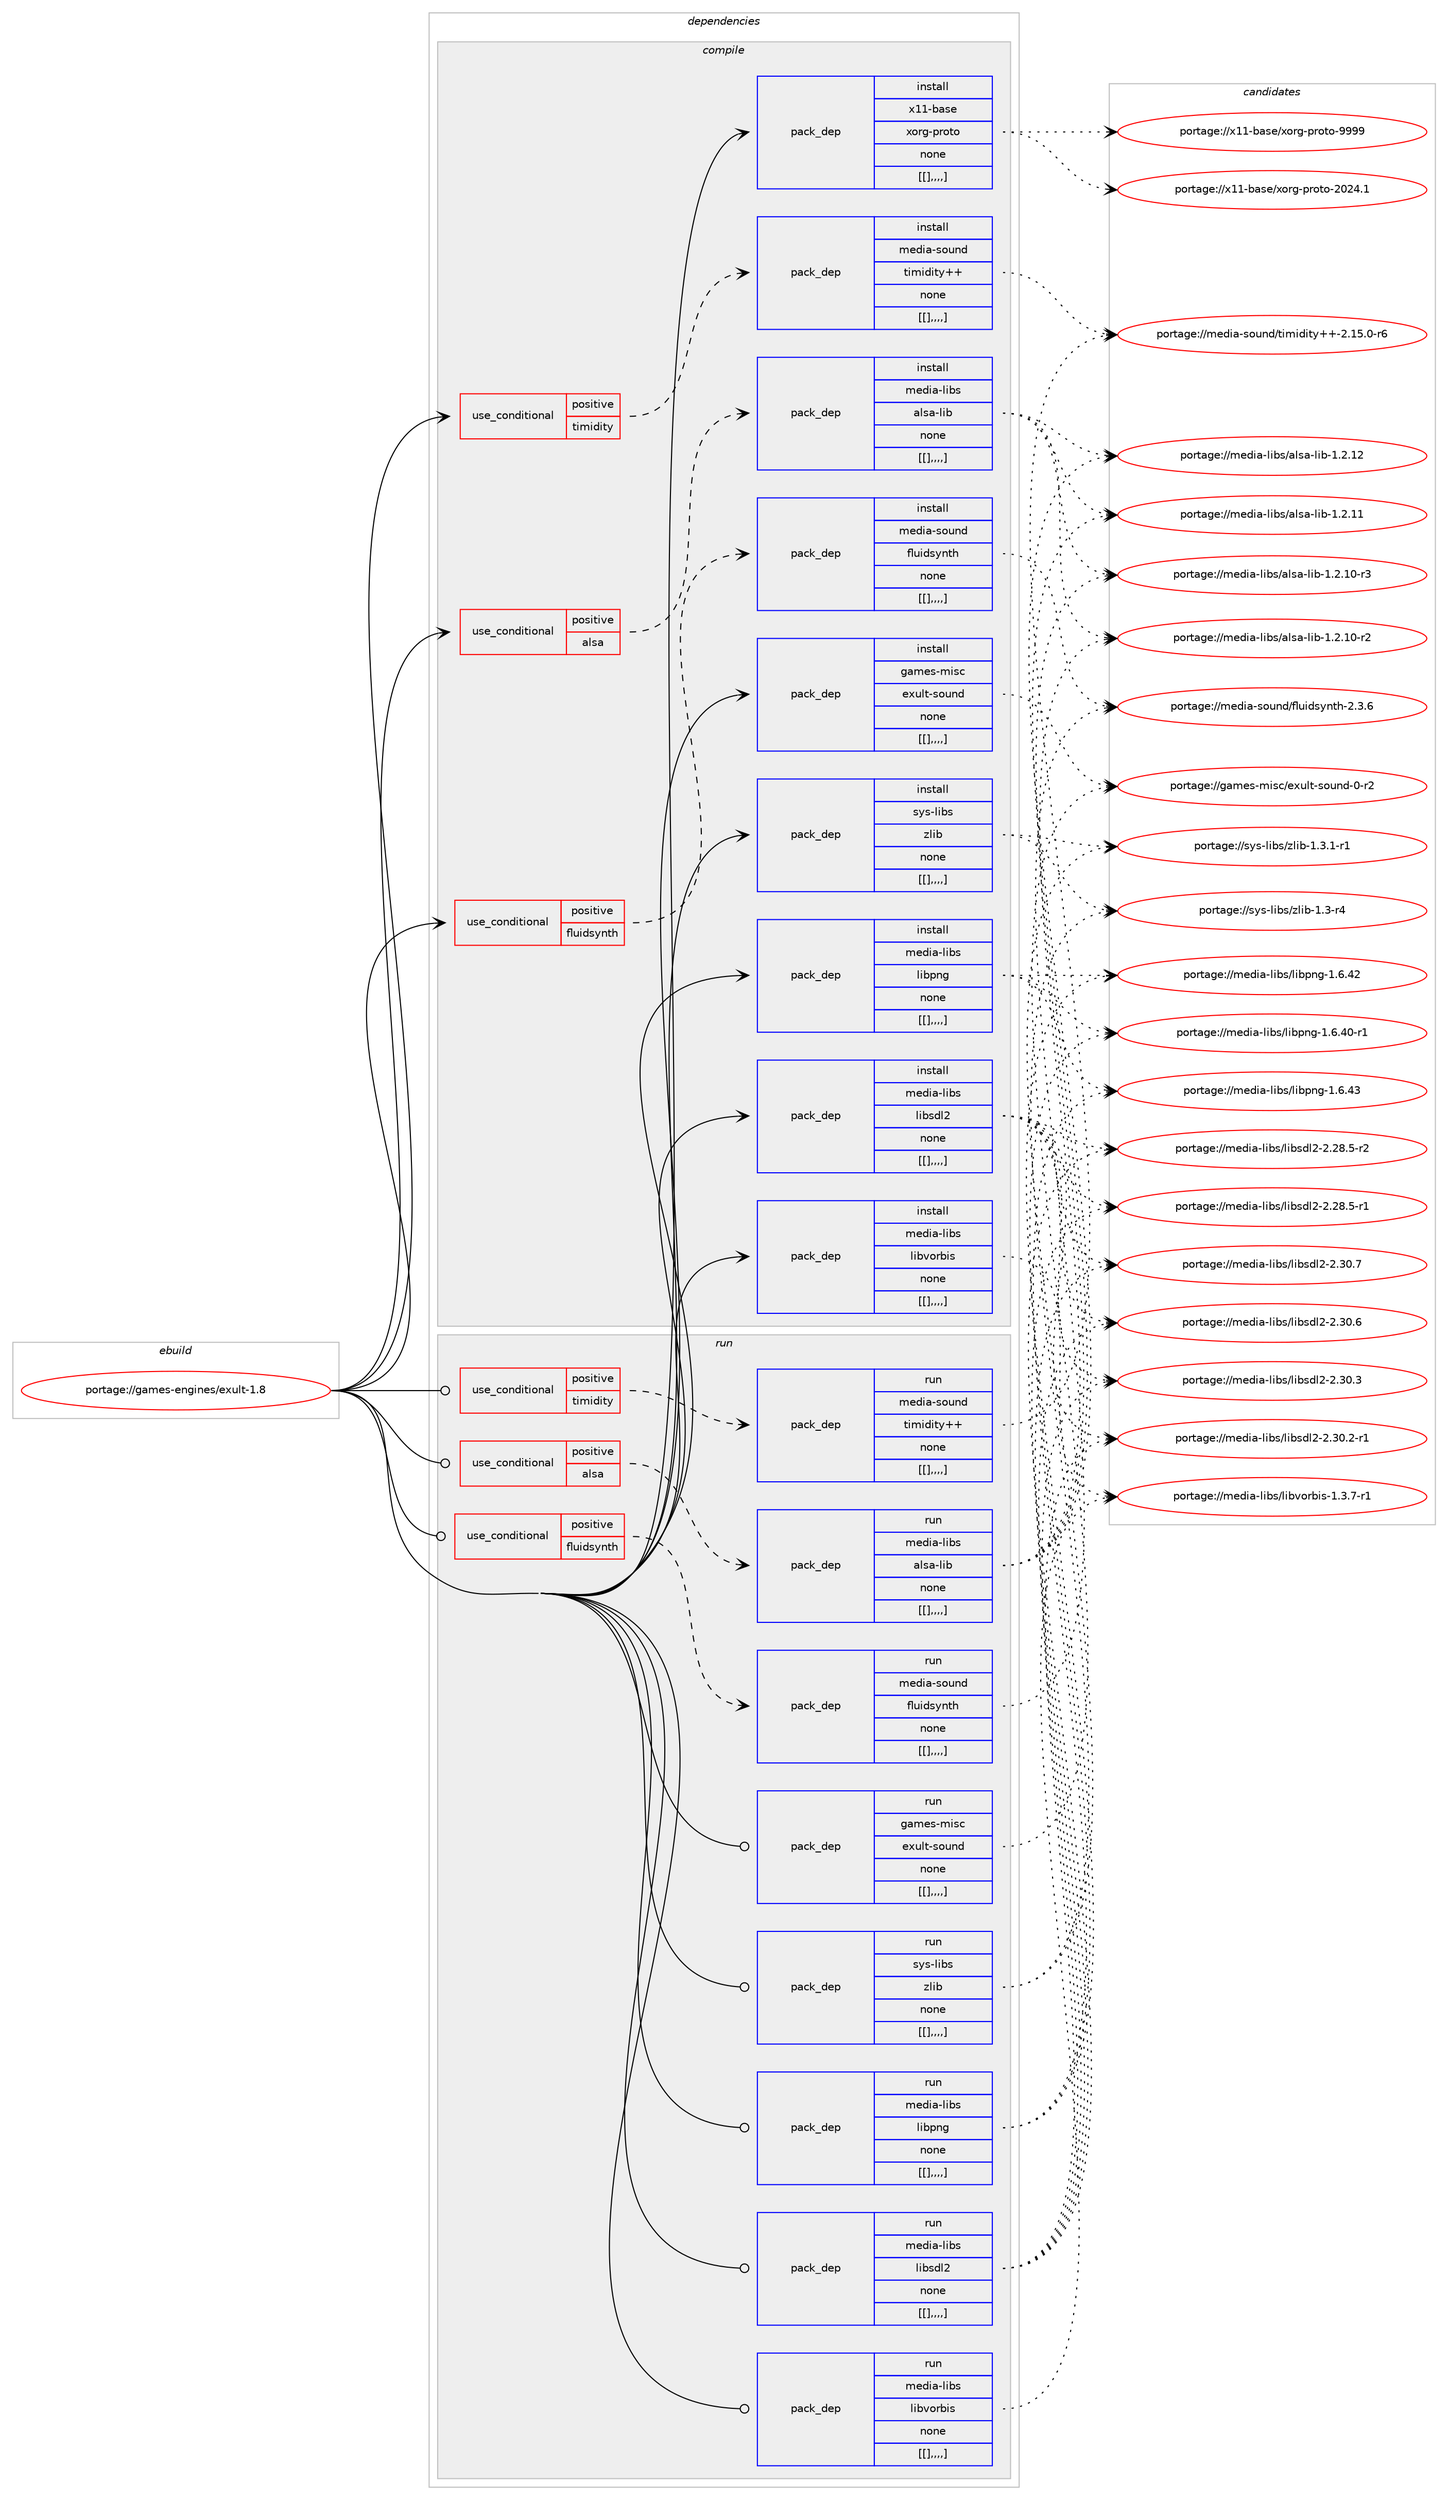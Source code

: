 digraph prolog {

# *************
# Graph options
# *************

newrank=true;
concentrate=true;
compound=true;
graph [rankdir=LR,fontname=Helvetica,fontsize=10,ranksep=1.5];#, ranksep=2.5, nodesep=0.2];
edge  [arrowhead=vee];
node  [fontname=Helvetica,fontsize=10];

# **********
# The ebuild
# **********

subgraph cluster_leftcol {
color=gray;
label=<<i>ebuild</i>>;
id [label="portage://games-engines/exult-1.8", color=red, width=4, href="../games-engines/exult-1.8.svg"];
}

# ****************
# The dependencies
# ****************

subgraph cluster_midcol {
color=gray;
label=<<i>dependencies</i>>;
subgraph cluster_compile {
fillcolor="#eeeeee";
style=filled;
label=<<i>compile</i>>;
subgraph cond65530 {
dependency232654 [label=<<TABLE BORDER="0" CELLBORDER="1" CELLSPACING="0" CELLPADDING="4"><TR><TD ROWSPAN="3" CELLPADDING="10">use_conditional</TD></TR><TR><TD>positive</TD></TR><TR><TD>alsa</TD></TR></TABLE>>, shape=none, color=red];
subgraph pack165639 {
dependency232655 [label=<<TABLE BORDER="0" CELLBORDER="1" CELLSPACING="0" CELLPADDING="4" WIDTH="220"><TR><TD ROWSPAN="6" CELLPADDING="30">pack_dep</TD></TR><TR><TD WIDTH="110">install</TD></TR><TR><TD>media-libs</TD></TR><TR><TD>alsa-lib</TD></TR><TR><TD>none</TD></TR><TR><TD>[[],,,,]</TD></TR></TABLE>>, shape=none, color=blue];
}
dependency232654:e -> dependency232655:w [weight=20,style="dashed",arrowhead="vee"];
}
id:e -> dependency232654:w [weight=20,style="solid",arrowhead="vee"];
subgraph cond65531 {
dependency232656 [label=<<TABLE BORDER="0" CELLBORDER="1" CELLSPACING="0" CELLPADDING="4"><TR><TD ROWSPAN="3" CELLPADDING="10">use_conditional</TD></TR><TR><TD>positive</TD></TR><TR><TD>fluidsynth</TD></TR></TABLE>>, shape=none, color=red];
subgraph pack165640 {
dependency232657 [label=<<TABLE BORDER="0" CELLBORDER="1" CELLSPACING="0" CELLPADDING="4" WIDTH="220"><TR><TD ROWSPAN="6" CELLPADDING="30">pack_dep</TD></TR><TR><TD WIDTH="110">install</TD></TR><TR><TD>media-sound</TD></TR><TR><TD>fluidsynth</TD></TR><TR><TD>none</TD></TR><TR><TD>[[],,,,]</TD></TR></TABLE>>, shape=none, color=blue];
}
dependency232656:e -> dependency232657:w [weight=20,style="dashed",arrowhead="vee"];
}
id:e -> dependency232656:w [weight=20,style="solid",arrowhead="vee"];
subgraph cond65532 {
dependency232658 [label=<<TABLE BORDER="0" CELLBORDER="1" CELLSPACING="0" CELLPADDING="4"><TR><TD ROWSPAN="3" CELLPADDING="10">use_conditional</TD></TR><TR><TD>positive</TD></TR><TR><TD>timidity</TD></TR></TABLE>>, shape=none, color=red];
subgraph pack165641 {
dependency232659 [label=<<TABLE BORDER="0" CELLBORDER="1" CELLSPACING="0" CELLPADDING="4" WIDTH="220"><TR><TD ROWSPAN="6" CELLPADDING="30">pack_dep</TD></TR><TR><TD WIDTH="110">install</TD></TR><TR><TD>media-sound</TD></TR><TR><TD>timidity++</TD></TR><TR><TD>none</TD></TR><TR><TD>[[],,,,]</TD></TR></TABLE>>, shape=none, color=blue];
}
dependency232658:e -> dependency232659:w [weight=20,style="dashed",arrowhead="vee"];
}
id:e -> dependency232658:w [weight=20,style="solid",arrowhead="vee"];
subgraph pack165642 {
dependency232660 [label=<<TABLE BORDER="0" CELLBORDER="1" CELLSPACING="0" CELLPADDING="4" WIDTH="220"><TR><TD ROWSPAN="6" CELLPADDING="30">pack_dep</TD></TR><TR><TD WIDTH="110">install</TD></TR><TR><TD>games-misc</TD></TR><TR><TD>exult-sound</TD></TR><TR><TD>none</TD></TR><TR><TD>[[],,,,]</TD></TR></TABLE>>, shape=none, color=blue];
}
id:e -> dependency232660:w [weight=20,style="solid",arrowhead="vee"];
subgraph pack165643 {
dependency232661 [label=<<TABLE BORDER="0" CELLBORDER="1" CELLSPACING="0" CELLPADDING="4" WIDTH="220"><TR><TD ROWSPAN="6" CELLPADDING="30">pack_dep</TD></TR><TR><TD WIDTH="110">install</TD></TR><TR><TD>media-libs</TD></TR><TR><TD>libpng</TD></TR><TR><TD>none</TD></TR><TR><TD>[[],,,,]</TD></TR></TABLE>>, shape=none, color=blue];
}
id:e -> dependency232661:w [weight=20,style="solid",arrowhead="vee"];
subgraph pack165644 {
dependency232662 [label=<<TABLE BORDER="0" CELLBORDER="1" CELLSPACING="0" CELLPADDING="4" WIDTH="220"><TR><TD ROWSPAN="6" CELLPADDING="30">pack_dep</TD></TR><TR><TD WIDTH="110">install</TD></TR><TR><TD>media-libs</TD></TR><TR><TD>libsdl2</TD></TR><TR><TD>none</TD></TR><TR><TD>[[],,,,]</TD></TR></TABLE>>, shape=none, color=blue];
}
id:e -> dependency232662:w [weight=20,style="solid",arrowhead="vee"];
subgraph pack165645 {
dependency232663 [label=<<TABLE BORDER="0" CELLBORDER="1" CELLSPACING="0" CELLPADDING="4" WIDTH="220"><TR><TD ROWSPAN="6" CELLPADDING="30">pack_dep</TD></TR><TR><TD WIDTH="110">install</TD></TR><TR><TD>media-libs</TD></TR><TR><TD>libvorbis</TD></TR><TR><TD>none</TD></TR><TR><TD>[[],,,,]</TD></TR></TABLE>>, shape=none, color=blue];
}
id:e -> dependency232663:w [weight=20,style="solid",arrowhead="vee"];
subgraph pack165646 {
dependency232664 [label=<<TABLE BORDER="0" CELLBORDER="1" CELLSPACING="0" CELLPADDING="4" WIDTH="220"><TR><TD ROWSPAN="6" CELLPADDING="30">pack_dep</TD></TR><TR><TD WIDTH="110">install</TD></TR><TR><TD>sys-libs</TD></TR><TR><TD>zlib</TD></TR><TR><TD>none</TD></TR><TR><TD>[[],,,,]</TD></TR></TABLE>>, shape=none, color=blue];
}
id:e -> dependency232664:w [weight=20,style="solid",arrowhead="vee"];
subgraph pack165647 {
dependency232665 [label=<<TABLE BORDER="0" CELLBORDER="1" CELLSPACING="0" CELLPADDING="4" WIDTH="220"><TR><TD ROWSPAN="6" CELLPADDING="30">pack_dep</TD></TR><TR><TD WIDTH="110">install</TD></TR><TR><TD>x11-base</TD></TR><TR><TD>xorg-proto</TD></TR><TR><TD>none</TD></TR><TR><TD>[[],,,,]</TD></TR></TABLE>>, shape=none, color=blue];
}
id:e -> dependency232665:w [weight=20,style="solid",arrowhead="vee"];
}
subgraph cluster_compileandrun {
fillcolor="#eeeeee";
style=filled;
label=<<i>compile and run</i>>;
}
subgraph cluster_run {
fillcolor="#eeeeee";
style=filled;
label=<<i>run</i>>;
subgraph cond65533 {
dependency232666 [label=<<TABLE BORDER="0" CELLBORDER="1" CELLSPACING="0" CELLPADDING="4"><TR><TD ROWSPAN="3" CELLPADDING="10">use_conditional</TD></TR><TR><TD>positive</TD></TR><TR><TD>alsa</TD></TR></TABLE>>, shape=none, color=red];
subgraph pack165648 {
dependency232667 [label=<<TABLE BORDER="0" CELLBORDER="1" CELLSPACING="0" CELLPADDING="4" WIDTH="220"><TR><TD ROWSPAN="6" CELLPADDING="30">pack_dep</TD></TR><TR><TD WIDTH="110">run</TD></TR><TR><TD>media-libs</TD></TR><TR><TD>alsa-lib</TD></TR><TR><TD>none</TD></TR><TR><TD>[[],,,,]</TD></TR></TABLE>>, shape=none, color=blue];
}
dependency232666:e -> dependency232667:w [weight=20,style="dashed",arrowhead="vee"];
}
id:e -> dependency232666:w [weight=20,style="solid",arrowhead="odot"];
subgraph cond65534 {
dependency232668 [label=<<TABLE BORDER="0" CELLBORDER="1" CELLSPACING="0" CELLPADDING="4"><TR><TD ROWSPAN="3" CELLPADDING="10">use_conditional</TD></TR><TR><TD>positive</TD></TR><TR><TD>fluidsynth</TD></TR></TABLE>>, shape=none, color=red];
subgraph pack165649 {
dependency232669 [label=<<TABLE BORDER="0" CELLBORDER="1" CELLSPACING="0" CELLPADDING="4" WIDTH="220"><TR><TD ROWSPAN="6" CELLPADDING="30">pack_dep</TD></TR><TR><TD WIDTH="110">run</TD></TR><TR><TD>media-sound</TD></TR><TR><TD>fluidsynth</TD></TR><TR><TD>none</TD></TR><TR><TD>[[],,,,]</TD></TR></TABLE>>, shape=none, color=blue];
}
dependency232668:e -> dependency232669:w [weight=20,style="dashed",arrowhead="vee"];
}
id:e -> dependency232668:w [weight=20,style="solid",arrowhead="odot"];
subgraph cond65535 {
dependency232670 [label=<<TABLE BORDER="0" CELLBORDER="1" CELLSPACING="0" CELLPADDING="4"><TR><TD ROWSPAN="3" CELLPADDING="10">use_conditional</TD></TR><TR><TD>positive</TD></TR><TR><TD>timidity</TD></TR></TABLE>>, shape=none, color=red];
subgraph pack165650 {
dependency232671 [label=<<TABLE BORDER="0" CELLBORDER="1" CELLSPACING="0" CELLPADDING="4" WIDTH="220"><TR><TD ROWSPAN="6" CELLPADDING="30">pack_dep</TD></TR><TR><TD WIDTH="110">run</TD></TR><TR><TD>media-sound</TD></TR><TR><TD>timidity++</TD></TR><TR><TD>none</TD></TR><TR><TD>[[],,,,]</TD></TR></TABLE>>, shape=none, color=blue];
}
dependency232670:e -> dependency232671:w [weight=20,style="dashed",arrowhead="vee"];
}
id:e -> dependency232670:w [weight=20,style="solid",arrowhead="odot"];
subgraph pack165651 {
dependency232672 [label=<<TABLE BORDER="0" CELLBORDER="1" CELLSPACING="0" CELLPADDING="4" WIDTH="220"><TR><TD ROWSPAN="6" CELLPADDING="30">pack_dep</TD></TR><TR><TD WIDTH="110">run</TD></TR><TR><TD>games-misc</TD></TR><TR><TD>exult-sound</TD></TR><TR><TD>none</TD></TR><TR><TD>[[],,,,]</TD></TR></TABLE>>, shape=none, color=blue];
}
id:e -> dependency232672:w [weight=20,style="solid",arrowhead="odot"];
subgraph pack165652 {
dependency232673 [label=<<TABLE BORDER="0" CELLBORDER="1" CELLSPACING="0" CELLPADDING="4" WIDTH="220"><TR><TD ROWSPAN="6" CELLPADDING="30">pack_dep</TD></TR><TR><TD WIDTH="110">run</TD></TR><TR><TD>media-libs</TD></TR><TR><TD>libpng</TD></TR><TR><TD>none</TD></TR><TR><TD>[[],,,,]</TD></TR></TABLE>>, shape=none, color=blue];
}
id:e -> dependency232673:w [weight=20,style="solid",arrowhead="odot"];
subgraph pack165653 {
dependency232674 [label=<<TABLE BORDER="0" CELLBORDER="1" CELLSPACING="0" CELLPADDING="4" WIDTH="220"><TR><TD ROWSPAN="6" CELLPADDING="30">pack_dep</TD></TR><TR><TD WIDTH="110">run</TD></TR><TR><TD>media-libs</TD></TR><TR><TD>libsdl2</TD></TR><TR><TD>none</TD></TR><TR><TD>[[],,,,]</TD></TR></TABLE>>, shape=none, color=blue];
}
id:e -> dependency232674:w [weight=20,style="solid",arrowhead="odot"];
subgraph pack165654 {
dependency232675 [label=<<TABLE BORDER="0" CELLBORDER="1" CELLSPACING="0" CELLPADDING="4" WIDTH="220"><TR><TD ROWSPAN="6" CELLPADDING="30">pack_dep</TD></TR><TR><TD WIDTH="110">run</TD></TR><TR><TD>media-libs</TD></TR><TR><TD>libvorbis</TD></TR><TR><TD>none</TD></TR><TR><TD>[[],,,,]</TD></TR></TABLE>>, shape=none, color=blue];
}
id:e -> dependency232675:w [weight=20,style="solid",arrowhead="odot"];
subgraph pack165655 {
dependency232676 [label=<<TABLE BORDER="0" CELLBORDER="1" CELLSPACING="0" CELLPADDING="4" WIDTH="220"><TR><TD ROWSPAN="6" CELLPADDING="30">pack_dep</TD></TR><TR><TD WIDTH="110">run</TD></TR><TR><TD>sys-libs</TD></TR><TR><TD>zlib</TD></TR><TR><TD>none</TD></TR><TR><TD>[[],,,,]</TD></TR></TABLE>>, shape=none, color=blue];
}
id:e -> dependency232676:w [weight=20,style="solid",arrowhead="odot"];
}
}

# **************
# The candidates
# **************

subgraph cluster_choices {
rank=same;
color=gray;
label=<<i>candidates</i>>;

subgraph choice165639 {
color=black;
nodesep=1;
choice109101100105974510810598115479710811597451081059845494650464950 [label="portage://media-libs/alsa-lib-1.2.12", color=red, width=4,href="../media-libs/alsa-lib-1.2.12.svg"];
choice109101100105974510810598115479710811597451081059845494650464949 [label="portage://media-libs/alsa-lib-1.2.11", color=red, width=4,href="../media-libs/alsa-lib-1.2.11.svg"];
choice1091011001059745108105981154797108115974510810598454946504649484511451 [label="portage://media-libs/alsa-lib-1.2.10-r3", color=red, width=4,href="../media-libs/alsa-lib-1.2.10-r3.svg"];
choice1091011001059745108105981154797108115974510810598454946504649484511450 [label="portage://media-libs/alsa-lib-1.2.10-r2", color=red, width=4,href="../media-libs/alsa-lib-1.2.10-r2.svg"];
dependency232655:e -> choice109101100105974510810598115479710811597451081059845494650464950:w [style=dotted,weight="100"];
dependency232655:e -> choice109101100105974510810598115479710811597451081059845494650464949:w [style=dotted,weight="100"];
dependency232655:e -> choice1091011001059745108105981154797108115974510810598454946504649484511451:w [style=dotted,weight="100"];
dependency232655:e -> choice1091011001059745108105981154797108115974510810598454946504649484511450:w [style=dotted,weight="100"];
}
subgraph choice165640 {
color=black;
nodesep=1;
choice109101100105974511511111711010047102108117105100115121110116104455046514654 [label="portage://media-sound/fluidsynth-2.3.6", color=red, width=4,href="../media-sound/fluidsynth-2.3.6.svg"];
dependency232657:e -> choice109101100105974511511111711010047102108117105100115121110116104455046514654:w [style=dotted,weight="100"];
}
subgraph choice165641 {
color=black;
nodesep=1;
choice1091011001059745115111117110100471161051091051001051161214343455046495346484511454 [label="portage://media-sound/timidity++-2.15.0-r6", color=red, width=4,href="../media-sound/timidity++-2.15.0-r6.svg"];
dependency232659:e -> choice1091011001059745115111117110100471161051091051001051161214343455046495346484511454:w [style=dotted,weight="100"];
}
subgraph choice165642 {
color=black;
nodesep=1;
choice103971091011154510910511599471011201171081164511511111711010045484511450 [label="portage://games-misc/exult-sound-0-r2", color=red, width=4,href="../games-misc/exult-sound-0-r2.svg"];
dependency232660:e -> choice103971091011154510910511599471011201171081164511511111711010045484511450:w [style=dotted,weight="100"];
}
subgraph choice165643 {
color=black;
nodesep=1;
choice109101100105974510810598115471081059811211010345494654465251 [label="portage://media-libs/libpng-1.6.43", color=red, width=4,href="../media-libs/libpng-1.6.43.svg"];
choice109101100105974510810598115471081059811211010345494654465250 [label="portage://media-libs/libpng-1.6.42", color=red, width=4,href="../media-libs/libpng-1.6.42.svg"];
choice1091011001059745108105981154710810598112110103454946544652484511449 [label="portage://media-libs/libpng-1.6.40-r1", color=red, width=4,href="../media-libs/libpng-1.6.40-r1.svg"];
dependency232661:e -> choice109101100105974510810598115471081059811211010345494654465251:w [style=dotted,weight="100"];
dependency232661:e -> choice109101100105974510810598115471081059811211010345494654465250:w [style=dotted,weight="100"];
dependency232661:e -> choice1091011001059745108105981154710810598112110103454946544652484511449:w [style=dotted,weight="100"];
}
subgraph choice165644 {
color=black;
nodesep=1;
choice10910110010597451081059811547108105981151001085045504651484655 [label="portage://media-libs/libsdl2-2.30.7", color=red, width=4,href="../media-libs/libsdl2-2.30.7.svg"];
choice10910110010597451081059811547108105981151001085045504651484654 [label="portage://media-libs/libsdl2-2.30.6", color=red, width=4,href="../media-libs/libsdl2-2.30.6.svg"];
choice10910110010597451081059811547108105981151001085045504651484651 [label="portage://media-libs/libsdl2-2.30.3", color=red, width=4,href="../media-libs/libsdl2-2.30.3.svg"];
choice109101100105974510810598115471081059811510010850455046514846504511449 [label="portage://media-libs/libsdl2-2.30.2-r1", color=red, width=4,href="../media-libs/libsdl2-2.30.2-r1.svg"];
choice109101100105974510810598115471081059811510010850455046505646534511450 [label="portage://media-libs/libsdl2-2.28.5-r2", color=red, width=4,href="../media-libs/libsdl2-2.28.5-r2.svg"];
choice109101100105974510810598115471081059811510010850455046505646534511449 [label="portage://media-libs/libsdl2-2.28.5-r1", color=red, width=4,href="../media-libs/libsdl2-2.28.5-r1.svg"];
dependency232662:e -> choice10910110010597451081059811547108105981151001085045504651484655:w [style=dotted,weight="100"];
dependency232662:e -> choice10910110010597451081059811547108105981151001085045504651484654:w [style=dotted,weight="100"];
dependency232662:e -> choice10910110010597451081059811547108105981151001085045504651484651:w [style=dotted,weight="100"];
dependency232662:e -> choice109101100105974510810598115471081059811510010850455046514846504511449:w [style=dotted,weight="100"];
dependency232662:e -> choice109101100105974510810598115471081059811510010850455046505646534511450:w [style=dotted,weight="100"];
dependency232662:e -> choice109101100105974510810598115471081059811510010850455046505646534511449:w [style=dotted,weight="100"];
}
subgraph choice165645 {
color=black;
nodesep=1;
choice1091011001059745108105981154710810598118111114981051154549465146554511449 [label="portage://media-libs/libvorbis-1.3.7-r1", color=red, width=4,href="../media-libs/libvorbis-1.3.7-r1.svg"];
dependency232663:e -> choice1091011001059745108105981154710810598118111114981051154549465146554511449:w [style=dotted,weight="100"];
}
subgraph choice165646 {
color=black;
nodesep=1;
choice115121115451081059811547122108105984549465146494511449 [label="portage://sys-libs/zlib-1.3.1-r1", color=red, width=4,href="../sys-libs/zlib-1.3.1-r1.svg"];
choice11512111545108105981154712210810598454946514511452 [label="portage://sys-libs/zlib-1.3-r4", color=red, width=4,href="../sys-libs/zlib-1.3-r4.svg"];
dependency232664:e -> choice115121115451081059811547122108105984549465146494511449:w [style=dotted,weight="100"];
dependency232664:e -> choice11512111545108105981154712210810598454946514511452:w [style=dotted,weight="100"];
}
subgraph choice165647 {
color=black;
nodesep=1;
choice120494945989711510147120111114103451121141111161114557575757 [label="portage://x11-base/xorg-proto-9999", color=red, width=4,href="../x11-base/xorg-proto-9999.svg"];
choice1204949459897115101471201111141034511211411111611145504850524649 [label="portage://x11-base/xorg-proto-2024.1", color=red, width=4,href="../x11-base/xorg-proto-2024.1.svg"];
dependency232665:e -> choice120494945989711510147120111114103451121141111161114557575757:w [style=dotted,weight="100"];
dependency232665:e -> choice1204949459897115101471201111141034511211411111611145504850524649:w [style=dotted,weight="100"];
}
subgraph choice165648 {
color=black;
nodesep=1;
choice109101100105974510810598115479710811597451081059845494650464950 [label="portage://media-libs/alsa-lib-1.2.12", color=red, width=4,href="../media-libs/alsa-lib-1.2.12.svg"];
choice109101100105974510810598115479710811597451081059845494650464949 [label="portage://media-libs/alsa-lib-1.2.11", color=red, width=4,href="../media-libs/alsa-lib-1.2.11.svg"];
choice1091011001059745108105981154797108115974510810598454946504649484511451 [label="portage://media-libs/alsa-lib-1.2.10-r3", color=red, width=4,href="../media-libs/alsa-lib-1.2.10-r3.svg"];
choice1091011001059745108105981154797108115974510810598454946504649484511450 [label="portage://media-libs/alsa-lib-1.2.10-r2", color=red, width=4,href="../media-libs/alsa-lib-1.2.10-r2.svg"];
dependency232667:e -> choice109101100105974510810598115479710811597451081059845494650464950:w [style=dotted,weight="100"];
dependency232667:e -> choice109101100105974510810598115479710811597451081059845494650464949:w [style=dotted,weight="100"];
dependency232667:e -> choice1091011001059745108105981154797108115974510810598454946504649484511451:w [style=dotted,weight="100"];
dependency232667:e -> choice1091011001059745108105981154797108115974510810598454946504649484511450:w [style=dotted,weight="100"];
}
subgraph choice165649 {
color=black;
nodesep=1;
choice109101100105974511511111711010047102108117105100115121110116104455046514654 [label="portage://media-sound/fluidsynth-2.3.6", color=red, width=4,href="../media-sound/fluidsynth-2.3.6.svg"];
dependency232669:e -> choice109101100105974511511111711010047102108117105100115121110116104455046514654:w [style=dotted,weight="100"];
}
subgraph choice165650 {
color=black;
nodesep=1;
choice1091011001059745115111117110100471161051091051001051161214343455046495346484511454 [label="portage://media-sound/timidity++-2.15.0-r6", color=red, width=4,href="../media-sound/timidity++-2.15.0-r6.svg"];
dependency232671:e -> choice1091011001059745115111117110100471161051091051001051161214343455046495346484511454:w [style=dotted,weight="100"];
}
subgraph choice165651 {
color=black;
nodesep=1;
choice103971091011154510910511599471011201171081164511511111711010045484511450 [label="portage://games-misc/exult-sound-0-r2", color=red, width=4,href="../games-misc/exult-sound-0-r2.svg"];
dependency232672:e -> choice103971091011154510910511599471011201171081164511511111711010045484511450:w [style=dotted,weight="100"];
}
subgraph choice165652 {
color=black;
nodesep=1;
choice109101100105974510810598115471081059811211010345494654465251 [label="portage://media-libs/libpng-1.6.43", color=red, width=4,href="../media-libs/libpng-1.6.43.svg"];
choice109101100105974510810598115471081059811211010345494654465250 [label="portage://media-libs/libpng-1.6.42", color=red, width=4,href="../media-libs/libpng-1.6.42.svg"];
choice1091011001059745108105981154710810598112110103454946544652484511449 [label="portage://media-libs/libpng-1.6.40-r1", color=red, width=4,href="../media-libs/libpng-1.6.40-r1.svg"];
dependency232673:e -> choice109101100105974510810598115471081059811211010345494654465251:w [style=dotted,weight="100"];
dependency232673:e -> choice109101100105974510810598115471081059811211010345494654465250:w [style=dotted,weight="100"];
dependency232673:e -> choice1091011001059745108105981154710810598112110103454946544652484511449:w [style=dotted,weight="100"];
}
subgraph choice165653 {
color=black;
nodesep=1;
choice10910110010597451081059811547108105981151001085045504651484655 [label="portage://media-libs/libsdl2-2.30.7", color=red, width=4,href="../media-libs/libsdl2-2.30.7.svg"];
choice10910110010597451081059811547108105981151001085045504651484654 [label="portage://media-libs/libsdl2-2.30.6", color=red, width=4,href="../media-libs/libsdl2-2.30.6.svg"];
choice10910110010597451081059811547108105981151001085045504651484651 [label="portage://media-libs/libsdl2-2.30.3", color=red, width=4,href="../media-libs/libsdl2-2.30.3.svg"];
choice109101100105974510810598115471081059811510010850455046514846504511449 [label="portage://media-libs/libsdl2-2.30.2-r1", color=red, width=4,href="../media-libs/libsdl2-2.30.2-r1.svg"];
choice109101100105974510810598115471081059811510010850455046505646534511450 [label="portage://media-libs/libsdl2-2.28.5-r2", color=red, width=4,href="../media-libs/libsdl2-2.28.5-r2.svg"];
choice109101100105974510810598115471081059811510010850455046505646534511449 [label="portage://media-libs/libsdl2-2.28.5-r1", color=red, width=4,href="../media-libs/libsdl2-2.28.5-r1.svg"];
dependency232674:e -> choice10910110010597451081059811547108105981151001085045504651484655:w [style=dotted,weight="100"];
dependency232674:e -> choice10910110010597451081059811547108105981151001085045504651484654:w [style=dotted,weight="100"];
dependency232674:e -> choice10910110010597451081059811547108105981151001085045504651484651:w [style=dotted,weight="100"];
dependency232674:e -> choice109101100105974510810598115471081059811510010850455046514846504511449:w [style=dotted,weight="100"];
dependency232674:e -> choice109101100105974510810598115471081059811510010850455046505646534511450:w [style=dotted,weight="100"];
dependency232674:e -> choice109101100105974510810598115471081059811510010850455046505646534511449:w [style=dotted,weight="100"];
}
subgraph choice165654 {
color=black;
nodesep=1;
choice1091011001059745108105981154710810598118111114981051154549465146554511449 [label="portage://media-libs/libvorbis-1.3.7-r1", color=red, width=4,href="../media-libs/libvorbis-1.3.7-r1.svg"];
dependency232675:e -> choice1091011001059745108105981154710810598118111114981051154549465146554511449:w [style=dotted,weight="100"];
}
subgraph choice165655 {
color=black;
nodesep=1;
choice115121115451081059811547122108105984549465146494511449 [label="portage://sys-libs/zlib-1.3.1-r1", color=red, width=4,href="../sys-libs/zlib-1.3.1-r1.svg"];
choice11512111545108105981154712210810598454946514511452 [label="portage://sys-libs/zlib-1.3-r4", color=red, width=4,href="../sys-libs/zlib-1.3-r4.svg"];
dependency232676:e -> choice115121115451081059811547122108105984549465146494511449:w [style=dotted,weight="100"];
dependency232676:e -> choice11512111545108105981154712210810598454946514511452:w [style=dotted,weight="100"];
}
}

}
